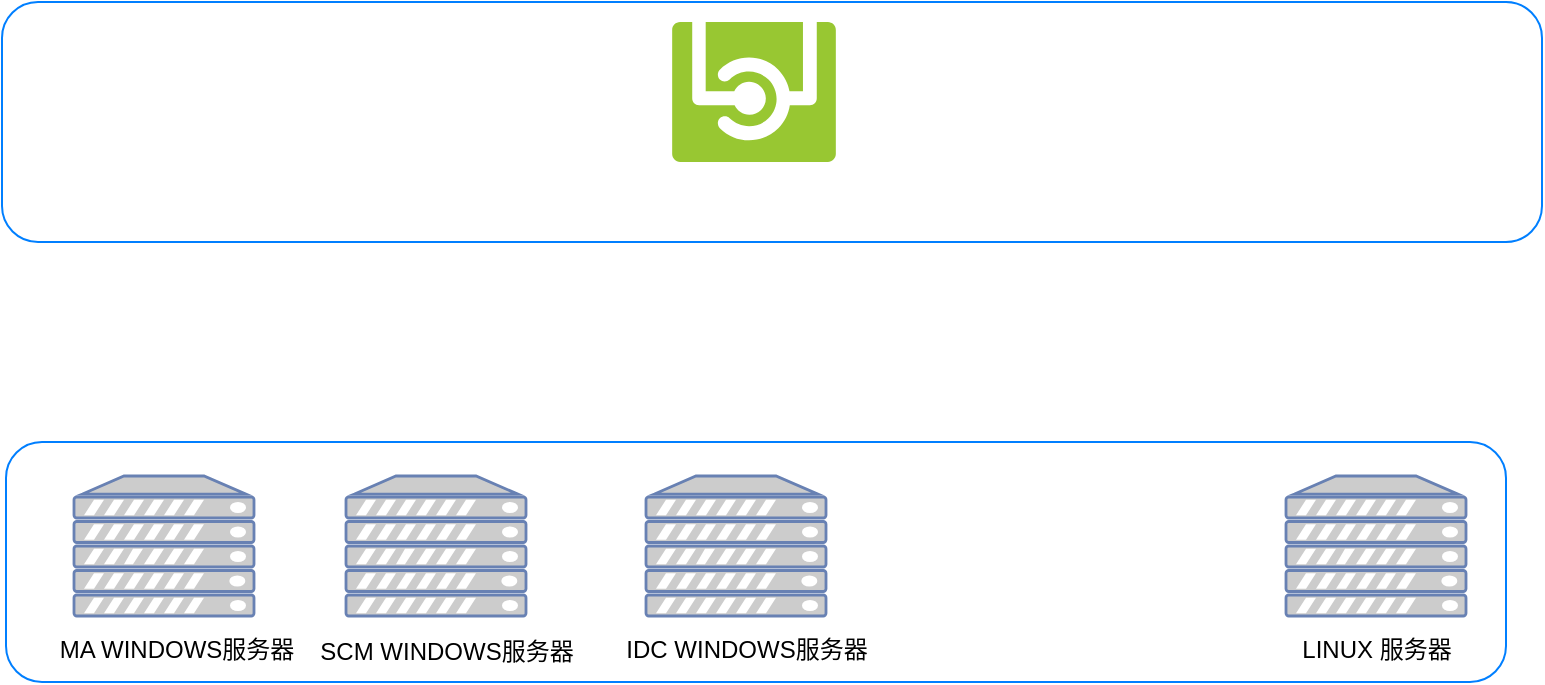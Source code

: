 <mxfile version="11.1.2" type="github"><diagram id="NLxhS4TgBL2Hi5K8Gdmp" name="Page-1"><mxGraphModel dx="1382" dy="777" grid="1" gridSize="10" guides="1" tooltips="1" connect="1" arrows="1" fold="1" page="1" pageScale="1" pageWidth="827" pageHeight="1169" math="0" shadow="0"><root><mxCell id="0"/><mxCell id="1" parent="0"/><mxCell id="mZlwf4uzsSFylxrJR0QA-9" value="" style="rounded=1;whiteSpace=wrap;html=1;strokeColor=#007FFF;" vertex="1" parent="1"><mxGeometry x="30" y="620" width="750" height="120" as="geometry"/></mxCell><mxCell id="mZlwf4uzsSFylxrJR0QA-11" value="" style="fontColor=#0066CC;verticalAlign=top;verticalLabelPosition=bottom;labelPosition=center;align=center;html=1;outlineConnect=0;fillColor=#CCCCCC;strokeColor=#6881B3;gradientColor=none;gradientDirection=north;strokeWidth=2;shape=mxgraph.networks.server;" vertex="1" parent="1"><mxGeometry x="64" y="637" width="90" height="70" as="geometry"/></mxCell><mxCell id="mZlwf4uzsSFylxrJR0QA-12" value="MA WINDOWS服务器" style="text;html=1;resizable=0;autosize=1;align=center;verticalAlign=middle;points=[];fillColor=none;strokeColor=none;rounded=0;" vertex="1" parent="1"><mxGeometry x="50" y="714" width="130" height="20" as="geometry"/></mxCell><mxCell id="mZlwf4uzsSFylxrJR0QA-15" value="" style="rounded=1;whiteSpace=wrap;html=1;strokeColor=#007FFF;" vertex="1" parent="1"><mxGeometry x="28" y="400" width="770" height="120" as="geometry"/></mxCell><mxCell id="mZlwf4uzsSFylxrJR0QA-16" value="" style="aspect=fixed;html=1;perimeter=none;align=center;shadow=0;dashed=0;image;fontSize=12;image=img/lib/mscae/API.svg;strokeColor=#007FFF;opacity=80;" vertex="1" parent="1"><mxGeometry x="360" y="410" width="88" height="70" as="geometry"/></mxCell><mxCell id="mZlwf4uzsSFylxrJR0QA-18" value="" style="fontColor=#0066CC;verticalAlign=top;verticalLabelPosition=bottom;labelPosition=center;align=center;html=1;outlineConnect=0;fillColor=#CCCCCC;strokeColor=#6881B3;gradientColor=none;gradientDirection=north;strokeWidth=2;shape=mxgraph.networks.server;" vertex="1" parent="1"><mxGeometry x="200" y="637" width="90" height="70" as="geometry"/></mxCell><mxCell id="mZlwf4uzsSFylxrJR0QA-22" value="SCM WINDOWS服务器" style="text;html=1;resizable=0;autosize=1;align=center;verticalAlign=middle;points=[];fillColor=none;strokeColor=none;rounded=0;" vertex="1" parent="1"><mxGeometry x="180" y="715" width="140" height="20" as="geometry"/></mxCell><mxCell id="mZlwf4uzsSFylxrJR0QA-23" value="" style="fontColor=#0066CC;verticalAlign=top;verticalLabelPosition=bottom;labelPosition=center;align=center;html=1;outlineConnect=0;fillColor=#CCCCCC;strokeColor=#6881B3;gradientColor=none;gradientDirection=north;strokeWidth=2;shape=mxgraph.networks.server;" vertex="1" parent="1"><mxGeometry x="350" y="637" width="90" height="70" as="geometry"/></mxCell><mxCell id="mZlwf4uzsSFylxrJR0QA-24" value="IDC WINDOWS服务器" style="text;html=1;resizable=0;autosize=1;align=center;verticalAlign=middle;points=[];fillColor=none;strokeColor=none;rounded=0;" vertex="1" parent="1"><mxGeometry x="330" y="714" width="140" height="20" as="geometry"/></mxCell><mxCell id="mZlwf4uzsSFylxrJR0QA-29" value="" style="fontColor=#0066CC;verticalAlign=top;verticalLabelPosition=bottom;labelPosition=center;align=center;html=1;outlineConnect=0;fillColor=#CCCCCC;strokeColor=#6881B3;gradientColor=none;gradientDirection=north;strokeWidth=2;shape=mxgraph.networks.server;" vertex="1" parent="1"><mxGeometry x="670" y="637" width="90" height="70" as="geometry"/></mxCell><mxCell id="mZlwf4uzsSFylxrJR0QA-39" value="LINUX 服务器" style="text;html=1;resizable=0;autosize=1;align=center;verticalAlign=middle;points=[];fillColor=none;strokeColor=none;rounded=0;opacity=80;" vertex="1" parent="1"><mxGeometry x="670" y="714" width="90" height="20" as="geometry"/></mxCell></root></mxGraphModel></diagram></mxfile>